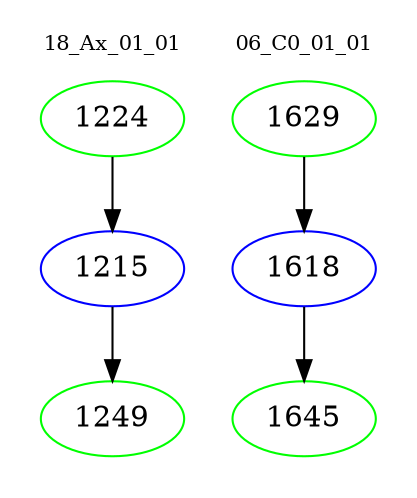 digraph{
subgraph cluster_0 {
color = white
label = "18_Ax_01_01";
fontsize=10;
T0_1224 [label="1224", color="green"]
T0_1224 -> T0_1215 [color="black"]
T0_1215 [label="1215", color="blue"]
T0_1215 -> T0_1249 [color="black"]
T0_1249 [label="1249", color="green"]
}
subgraph cluster_1 {
color = white
label = "06_C0_01_01";
fontsize=10;
T1_1629 [label="1629", color="green"]
T1_1629 -> T1_1618 [color="black"]
T1_1618 [label="1618", color="blue"]
T1_1618 -> T1_1645 [color="black"]
T1_1645 [label="1645", color="green"]
}
}

